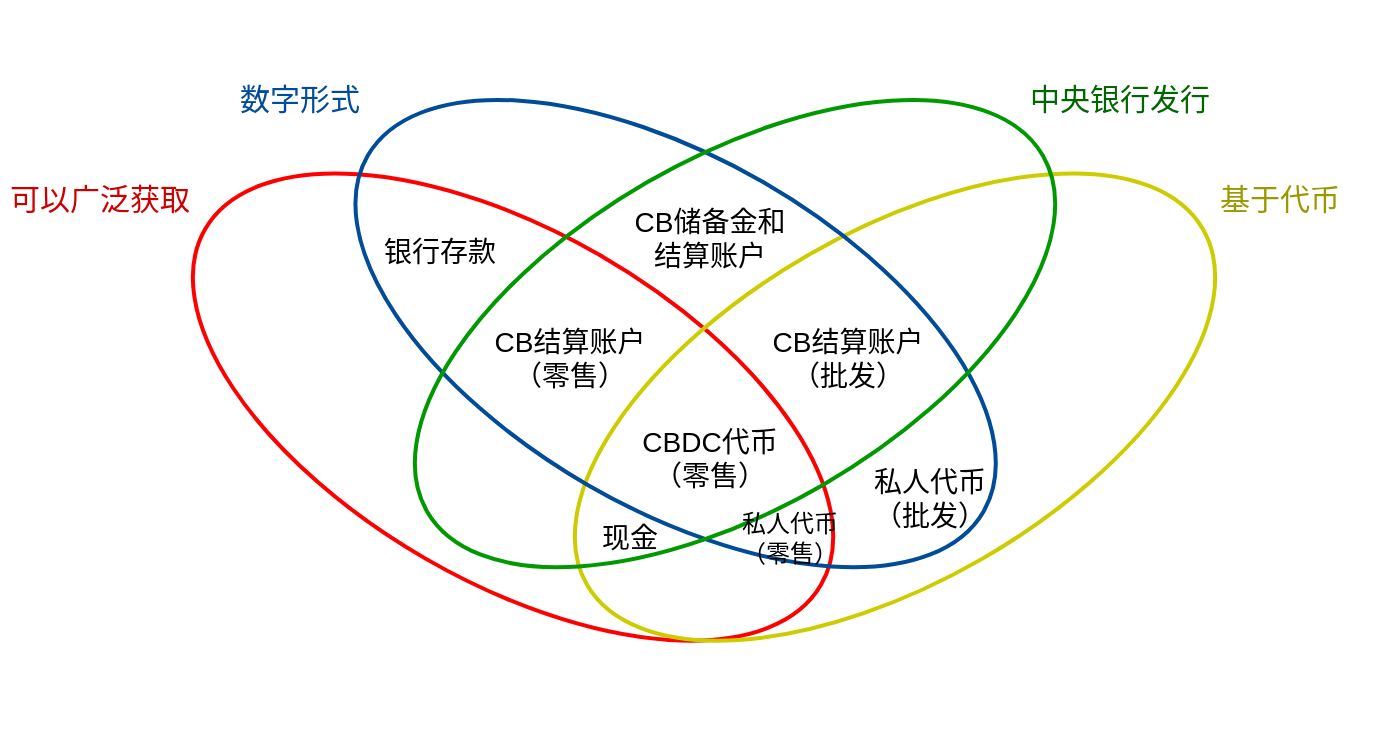 <mxfile version="14.6.6" type="github">
  <diagram id="fTjIizh6MScylrBoRA6C" name="Page-1">
    <mxGraphModel dx="1677" dy="502" grid="1" gridSize="10" guides="1" tooltips="1" connect="1" arrows="1" fold="1" page="1" pageScale="1" pageWidth="827" pageHeight="1169" math="0" shadow="0">
      <root>
        <mxCell id="0" />
        <mxCell id="1" parent="0" />
        <mxCell id="-geNhoef8RXmEQzwhTxD-1" value="" style="ellipse;whiteSpace=wrap;html=1;rotation=30;fillColor=none;strokeColor=#FF0000;strokeWidth=2;" vertex="1" parent="1">
          <mxGeometry x="68.71" y="147.03" width="355.61" height="175" as="geometry" />
        </mxCell>
        <mxCell id="-geNhoef8RXmEQzwhTxD-5" value="" style="ellipse;whiteSpace=wrap;html=1;rotation=60;fillColor=none;direction=north;strokeColor=#CCCC00;strokeWidth=2;" vertex="1" parent="1">
          <mxGeometry x="350.005" y="56.725" width="175" height="355.61" as="geometry" />
        </mxCell>
        <mxCell id="-geNhoef8RXmEQzwhTxD-6" value="" style="ellipse;whiteSpace=wrap;html=1;rotation=30;fillColor=none;strokeWidth=2;strokeColor=#004C99;" vertex="1" parent="1">
          <mxGeometry x="150" y="110.3" width="355.61" height="175" as="geometry" />
        </mxCell>
        <mxCell id="-geNhoef8RXmEQzwhTxD-7" value="" style="ellipse;whiteSpace=wrap;html=1;rotation=60;fillColor=none;direction=north;strokeColor=#009900;strokeWidth=2;" vertex="1" parent="1">
          <mxGeometry x="270.005" y="19.995" width="175" height="355.61" as="geometry" />
        </mxCell>
        <mxCell id="-geNhoef8RXmEQzwhTxD-8" value="&lt;font style=&quot;font-size: 14px&quot;&gt;银行存款&lt;/font&gt;" style="text;html=1;strokeColor=none;fillColor=none;align=center;verticalAlign=middle;whiteSpace=wrap;rounded=0;" vertex="1" parent="1">
          <mxGeometry x="180" y="147.03" width="60" height="20" as="geometry" />
        </mxCell>
        <mxCell id="-geNhoef8RXmEQzwhTxD-9" value="&lt;font style=&quot;font-size: 14px&quot;&gt;CB储备金和结算账户&lt;/font&gt;" style="text;html=1;strokeColor=none;fillColor=none;align=center;verticalAlign=middle;whiteSpace=wrap;rounded=0;" vertex="1" parent="1">
          <mxGeometry x="300" y="140" width="90" height="20" as="geometry" />
        </mxCell>
        <mxCell id="-geNhoef8RXmEQzwhTxD-10" value="&lt;font style=&quot;font-size: 14px&quot;&gt;CB结算账户&lt;br&gt;（零售）&lt;br&gt;&lt;/font&gt;" style="text;html=1;strokeColor=none;fillColor=none;align=center;verticalAlign=middle;whiteSpace=wrap;rounded=0;" vertex="1" parent="1">
          <mxGeometry x="230" y="200" width="90" height="20" as="geometry" />
        </mxCell>
        <mxCell id="-geNhoef8RXmEQzwhTxD-11" value="&lt;font style=&quot;font-size: 14px&quot;&gt;CB结算账户&lt;br&gt;（批发）&lt;br&gt;&lt;/font&gt;" style="text;html=1;strokeColor=none;fillColor=none;align=center;verticalAlign=middle;whiteSpace=wrap;rounded=0;" vertex="1" parent="1">
          <mxGeometry x="369" y="200" width="90" height="20" as="geometry" />
        </mxCell>
        <mxCell id="-geNhoef8RXmEQzwhTxD-12" value="&lt;font style=&quot;font-size: 14px&quot;&gt;CBDC代币&lt;br&gt;（零售）&lt;br&gt;&lt;/font&gt;" style="text;html=1;strokeColor=none;fillColor=none;align=center;verticalAlign=middle;whiteSpace=wrap;rounded=0;" vertex="1" parent="1">
          <mxGeometry x="300" y="250" width="90" height="20" as="geometry" />
        </mxCell>
        <mxCell id="-geNhoef8RXmEQzwhTxD-13" value="&lt;font style=&quot;font-size: 14px&quot;&gt;现金&lt;br&gt;&lt;/font&gt;" style="text;html=1;strokeColor=none;fillColor=none;align=center;verticalAlign=middle;whiteSpace=wrap;rounded=0;" vertex="1" parent="1">
          <mxGeometry x="260" y="290" width="90" height="20" as="geometry" />
        </mxCell>
        <mxCell id="-geNhoef8RXmEQzwhTxD-14" value="&lt;font style=&quot;font-size: 12px&quot;&gt;私人代币&lt;br&gt;（零售）&lt;br&gt;&lt;/font&gt;" style="text;html=1;strokeColor=none;fillColor=none;align=center;verticalAlign=middle;whiteSpace=wrap;rounded=0;" vertex="1" parent="1">
          <mxGeometry x="340" y="290" width="90" height="20" as="geometry" />
        </mxCell>
        <mxCell id="-geNhoef8RXmEQzwhTxD-15" value="&lt;font style=&quot;font-size: 14px&quot;&gt;私人代币&lt;br&gt;（批发）&lt;br&gt;&lt;/font&gt;" style="text;html=1;strokeColor=none;fillColor=none;align=center;verticalAlign=middle;whiteSpace=wrap;rounded=0;" vertex="1" parent="1">
          <mxGeometry x="410" y="270" width="90" height="20" as="geometry" />
        </mxCell>
        <mxCell id="-geNhoef8RXmEQzwhTxD-16" value="&lt;font style=&quot;font-size: 15px&quot;&gt;可以广泛获取&lt;/font&gt;" style="text;html=1;strokeColor=none;align=center;verticalAlign=middle;whiteSpace=wrap;rounded=0;fontColor=#CC0000;" vertex="1" parent="1">
          <mxGeometry x="-10" y="120" width="100" height="20" as="geometry" />
        </mxCell>
        <mxCell id="-geNhoef8RXmEQzwhTxD-17" value="&lt;font style=&quot;font-size: 15px&quot;&gt;数字形式&lt;/font&gt;" style="text;html=1;strokeColor=none;fillColor=none;align=center;verticalAlign=middle;whiteSpace=wrap;rounded=0;fontColor=#004C99;" vertex="1" parent="1">
          <mxGeometry x="90" y="70" width="100" height="20" as="geometry" />
        </mxCell>
        <mxCell id="-geNhoef8RXmEQzwhTxD-18" value="&lt;font style=&quot;font-size: 15px&quot;&gt;中央银行发行&lt;/font&gt;" style="text;html=1;strokeColor=none;fillColor=none;align=center;verticalAlign=middle;whiteSpace=wrap;rounded=0;fontColor=#006600;" vertex="1" parent="1">
          <mxGeometry x="500" y="70" width="100" height="20" as="geometry" />
        </mxCell>
        <mxCell id="-geNhoef8RXmEQzwhTxD-19" value="&lt;font style=&quot;font-size: 15px&quot;&gt;基于代币&lt;/font&gt;" style="text;html=1;strokeColor=none;fillColor=none;align=center;verticalAlign=middle;whiteSpace=wrap;rounded=0;fontColor=#999900;" vertex="1" parent="1">
          <mxGeometry x="580" y="120" width="100" height="20" as="geometry" />
        </mxCell>
      </root>
    </mxGraphModel>
  </diagram>
</mxfile>
